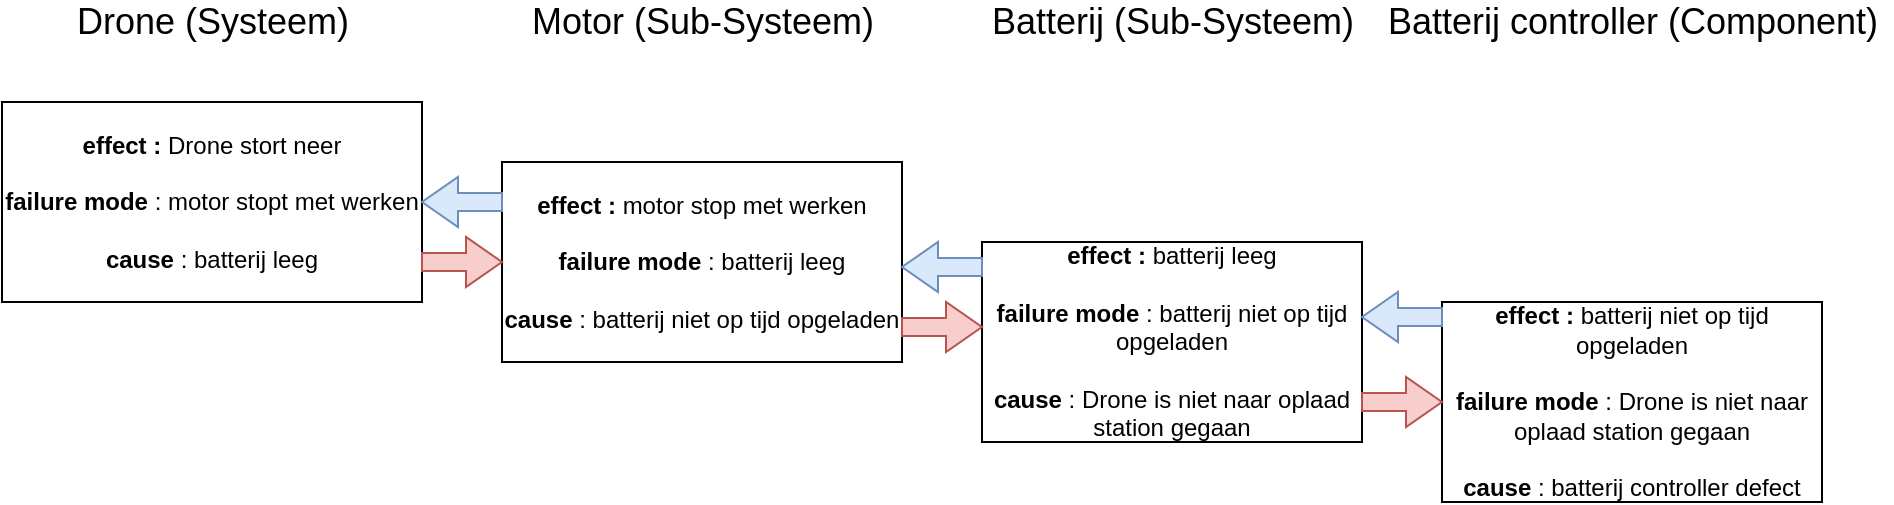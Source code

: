 <mxfile version="14.3.0" type="device"><diagram id="-wzljS80fIpCf_wwPLZV" name="Page-1"><mxGraphModel dx="1422" dy="705" grid="1" gridSize="10" guides="1" tooltips="1" connect="1" arrows="1" fold="1" page="1" pageScale="1" pageWidth="827" pageHeight="1169" math="0" shadow="0"><root><mxCell id="0"/><mxCell id="1" parent="0"/><mxCell id="MJGOrpJm7eEiXwG1D5fX-1" value="&lt;b&gt;effect :&amp;nbsp;&lt;/b&gt;Drone stort neer&lt;br&gt;&lt;br&gt;&lt;b&gt;failure mode&lt;/b&gt; : motor stopt met werken&lt;br&gt;&lt;br&gt;&lt;b&gt;cause &lt;/b&gt;: batterij leeg" style="rounded=0;whiteSpace=wrap;html=1;" vertex="1" parent="1"><mxGeometry x="110" y="100" width="210" height="100" as="geometry"/></mxCell><mxCell id="MJGOrpJm7eEiXwG1D5fX-2" value="&lt;b&gt;effect : &lt;/b&gt;motor stop met werken&lt;br&gt;&lt;br&gt;&lt;b&gt;failure mode&lt;/b&gt; : batterij leeg&lt;br&gt;&lt;br&gt;&lt;b&gt;cause &lt;/b&gt;: batterij niet op tijd opgeladen&lt;span style=&quot;color: rgba(0 , 0 , 0 , 0) ; font-family: monospace ; font-size: 0px&quot;&gt;%3CmxGraphModel%3E%3Croot%3E%3CmxCell%20id%3D%220%22%2F%3E%3CmxCell%20id%3D%221%22%20parent%3D%220%22%2F%3E%3CmxCell%20id%3D%222%22%20value%3D%22%26lt%3Bb%26gt%3Beffect%20%3A%26amp%3Bnbsp%3B%26lt%3B%2Fb%26gt%3BDrone%20crashes%26lt%3Bbr%26gt%3B%26lt%3Bbr%26gt%3B%26lt%3Bb%26gt%3Bfailure%20mode%26lt%3B%2Fb%26gt%3B%20%3A%20motor%20stop%20working%26lt%3Bbr%26gt%3B%26lt%3Bbr%26gt%3B%26lt%3Bb%26gt%3Bcause%20%26lt%3B%2Fb%26gt%3B%3A%20no%20more%20fuel%22%20style%3D%22rounded%3D0%3BwhiteSpace%3Dwrap%3Bhtml%3D1%3B%22%20vertex%3D%221%22%20parent%3D%221%22%3E%3CmxGeometry%20x%3D%22130%22%20y%3D%22100%22%20width%3D%22190%22%20height%3D%22100%22%20as%3D%22geometry%22%2F%3E%3C%2FmxCell%3E%3C%2Froot%3E%3C%2FmxGraphModel%3E&lt;/span&gt;" style="rounded=0;whiteSpace=wrap;html=1;" vertex="1" parent="1"><mxGeometry x="360" y="130" width="200" height="100" as="geometry"/></mxCell><mxCell id="MJGOrpJm7eEiXwG1D5fX-3" value="&lt;b&gt;effect : &lt;/b&gt;batterij leeg&lt;br&gt;&lt;br&gt;&lt;b&gt;failure mode&lt;/b&gt; : batterij niet op tijd opgeladen&lt;br&gt;&lt;b&gt;&lt;br&gt;cause &lt;/b&gt;: Drone is niet naar oplaad station gegaan" style="rounded=0;whiteSpace=wrap;html=1;" vertex="1" parent="1"><mxGeometry x="600" y="170" width="190" height="100" as="geometry"/></mxCell><mxCell id="MJGOrpJm7eEiXwG1D5fX-4" value="&lt;b&gt;effect :&amp;nbsp;&lt;/b&gt;batterij niet op tijd opgeladen&lt;br&gt;&lt;br&gt;&lt;b&gt;failure mode&lt;/b&gt; : Drone is niet naar oplaad station gegaan&lt;br&gt;&lt;br&gt;&lt;b&gt;cause &lt;/b&gt;: batterij controller defect" style="rounded=0;whiteSpace=wrap;html=1;" vertex="1" parent="1"><mxGeometry x="830" y="200" width="190" height="100" as="geometry"/></mxCell><mxCell id="MJGOrpJm7eEiXwG1D5fX-5" value="" style="html=1;shadow=0;dashed=0;align=center;verticalAlign=middle;shape=mxgraph.arrows2.arrow;dy=0.64;dx=18;flipH=1;notch=0;fillColor=#dae8fc;strokeColor=#6c8ebf;" vertex="1" parent="1"><mxGeometry x="320" y="137.5" width="40" height="25" as="geometry"/></mxCell><mxCell id="MJGOrpJm7eEiXwG1D5fX-6" value="" style="html=1;shadow=0;dashed=0;align=center;verticalAlign=middle;shape=mxgraph.arrows2.arrow;dy=0.64;dx=18;flipH=1;notch=0;fillColor=#dae8fc;strokeColor=#6c8ebf;" vertex="1" parent="1"><mxGeometry x="560" y="170" width="40" height="25" as="geometry"/></mxCell><mxCell id="MJGOrpJm7eEiXwG1D5fX-7" value="" style="html=1;shadow=0;dashed=0;align=center;verticalAlign=middle;shape=mxgraph.arrows2.arrow;dy=0.64;dx=18;flipH=1;notch=0;fillColor=#dae8fc;strokeColor=#6c8ebf;" vertex="1" parent="1"><mxGeometry x="790" y="195" width="40" height="25" as="geometry"/></mxCell><mxCell id="MJGOrpJm7eEiXwG1D5fX-8" value="" style="html=1;shadow=0;dashed=0;align=center;verticalAlign=middle;shape=mxgraph.arrows2.arrow;dy=0.64;dx=18;flipH=1;notch=0;fillColor=#f8cecc;strokeColor=#b85450;direction=west;" vertex="1" parent="1"><mxGeometry x="790" y="237.5" width="40" height="25" as="geometry"/></mxCell><mxCell id="MJGOrpJm7eEiXwG1D5fX-9" value="" style="html=1;shadow=0;dashed=0;align=center;verticalAlign=middle;shape=mxgraph.arrows2.arrow;dy=0.64;dx=18;flipH=1;notch=0;fillColor=#f8cecc;strokeColor=#b85450;direction=west;" vertex="1" parent="1"><mxGeometry x="560" y="200" width="40" height="25" as="geometry"/></mxCell><mxCell id="MJGOrpJm7eEiXwG1D5fX-10" value="" style="html=1;shadow=0;dashed=0;align=center;verticalAlign=middle;shape=mxgraph.arrows2.arrow;dy=0.64;dx=18;flipH=1;notch=0;fillColor=#f8cecc;strokeColor=#b85450;direction=west;" vertex="1" parent="1"><mxGeometry x="320" y="167.5" width="40" height="25" as="geometry"/></mxCell><mxCell id="MJGOrpJm7eEiXwG1D5fX-11" value="&lt;font style=&quot;font-size: 18px&quot;&gt;Drone (Systeem)&lt;/font&gt;" style="text;html=1;align=center;verticalAlign=middle;resizable=0;points=[];autosize=1;" vertex="1" parent="1"><mxGeometry x="140" y="50" width="150" height="20" as="geometry"/></mxCell><mxCell id="MJGOrpJm7eEiXwG1D5fX-12" value="&lt;font style=&quot;font-size: 18px&quot;&gt;Motor (Sub-Systeem)&lt;/font&gt;" style="text;html=1;align=center;verticalAlign=middle;resizable=0;points=[];autosize=1;" vertex="1" parent="1"><mxGeometry x="365" y="50" width="190" height="20" as="geometry"/></mxCell><mxCell id="MJGOrpJm7eEiXwG1D5fX-13" value="&lt;font style=&quot;font-size: 18px&quot;&gt;Batterij (Sub-Systeem)&lt;/font&gt;" style="text;html=1;align=center;verticalAlign=middle;resizable=0;points=[];autosize=1;" vertex="1" parent="1"><mxGeometry x="595" y="50" width="200" height="20" as="geometry"/></mxCell><mxCell id="MJGOrpJm7eEiXwG1D5fX-14" value="&lt;font style=&quot;font-size: 18px&quot;&gt;Batterij controller (Component)&lt;/font&gt;" style="text;html=1;align=center;verticalAlign=middle;resizable=0;points=[];autosize=1;" vertex="1" parent="1"><mxGeometry x="795" y="50" width="260" height="20" as="geometry"/></mxCell></root></mxGraphModel></diagram></mxfile>